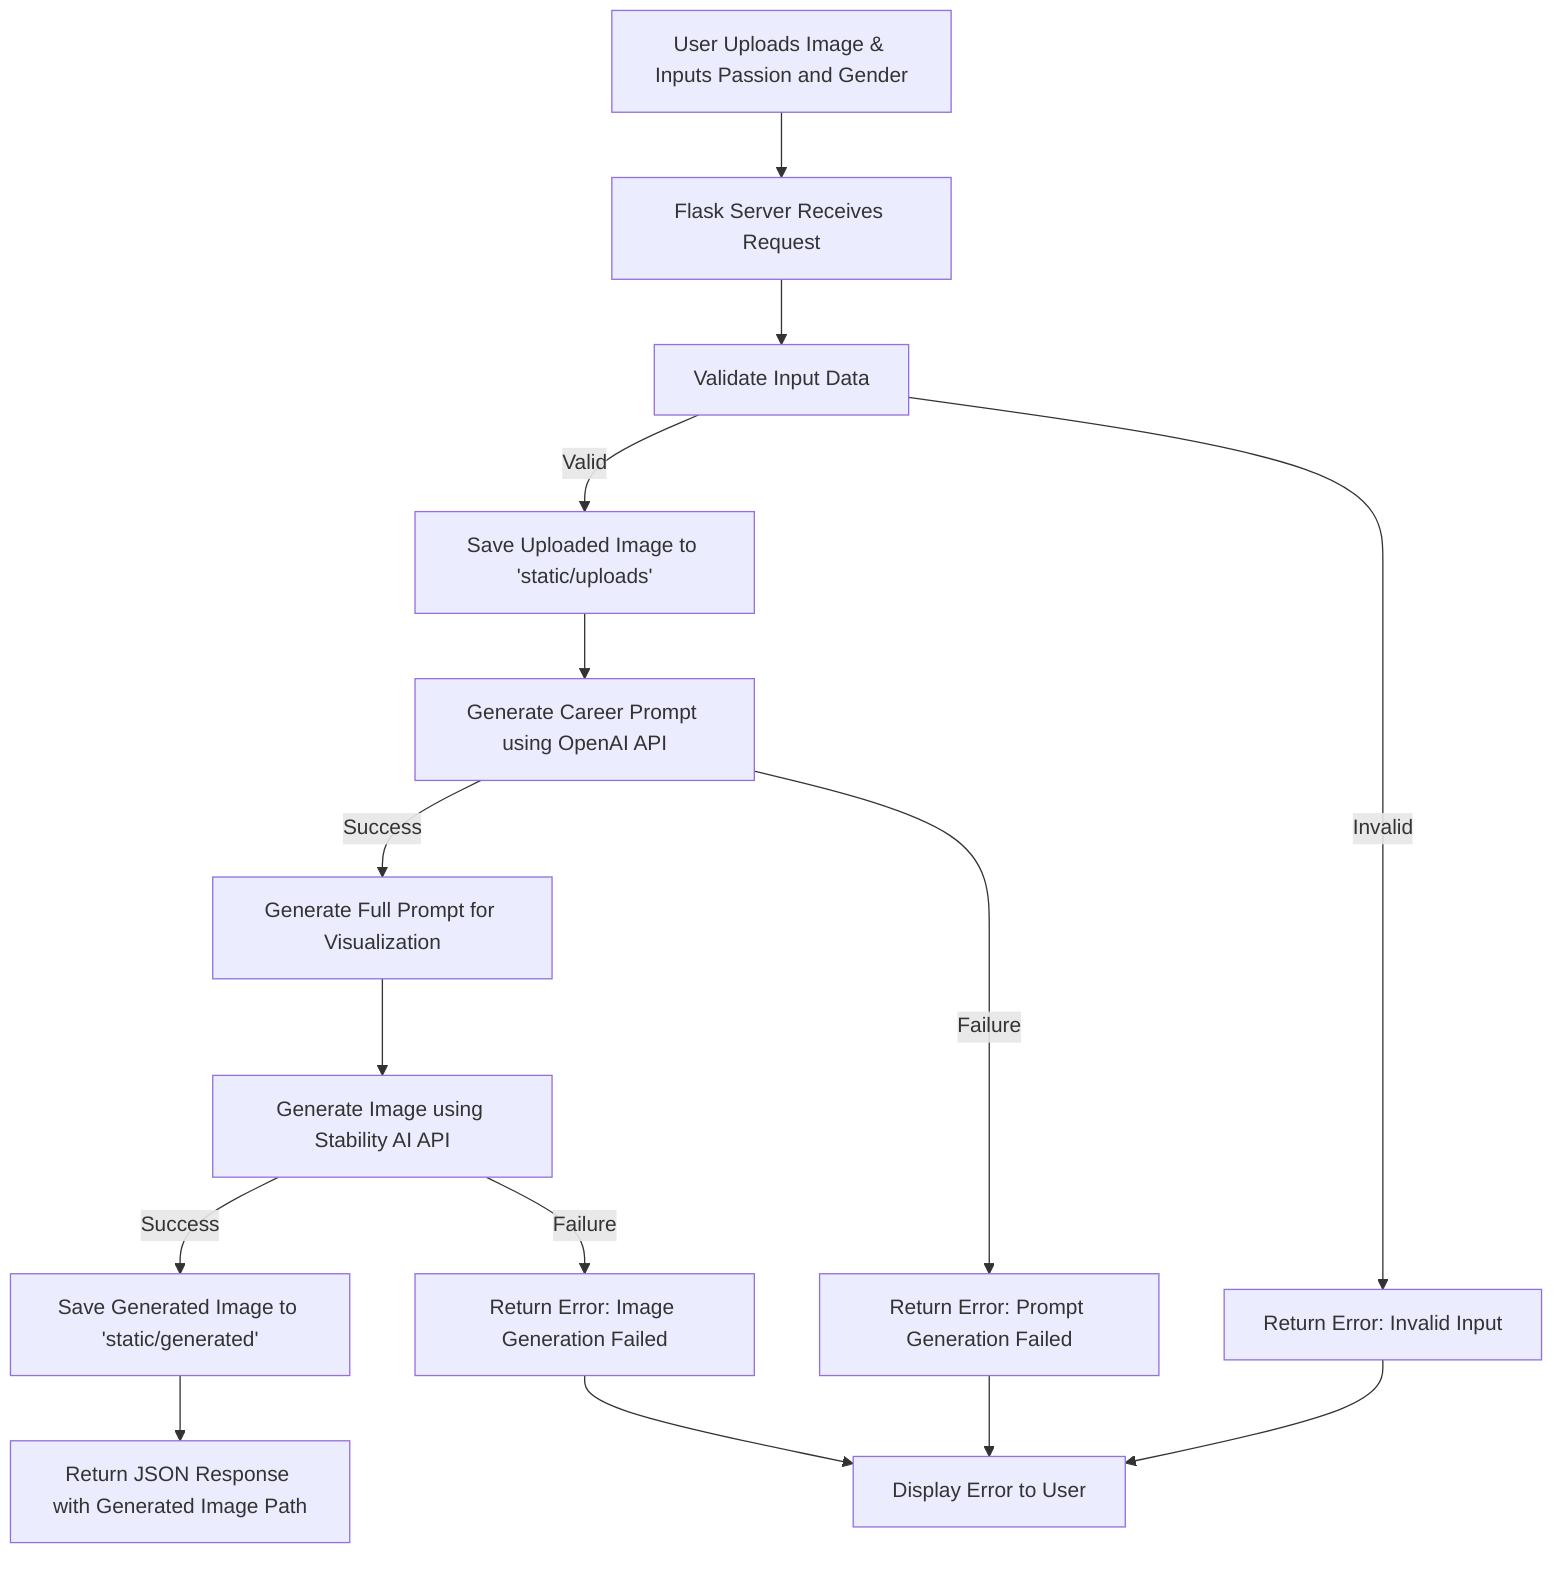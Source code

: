 graph TD
    A[User Uploads Image & Inputs Passion and Gender] --> B[Flask Server Receives Request]
    B --> C[Validate Input Data]
    C -->|Valid| D[Save Uploaded Image to 'static/uploads']
    C -->|Invalid| E[Return Error: Invalid Input]
    D --> F[Generate Career Prompt using OpenAI API]
    F -->|Success| G[Generate Full Prompt for Visualization]
    F -->|Failure| H[Return Error: Prompt Generation Failed]
    G --> I[Generate Image using Stability AI API]
    I -->|Success| J[Save Generated Image to 'static/generated']
    I -->|Failure| K[Return Error: Image Generation Failed]
    J --> L[Return JSON Response with Generated Image Path]
    E --> M[Display Error to User]
    H --> M
    K --> M